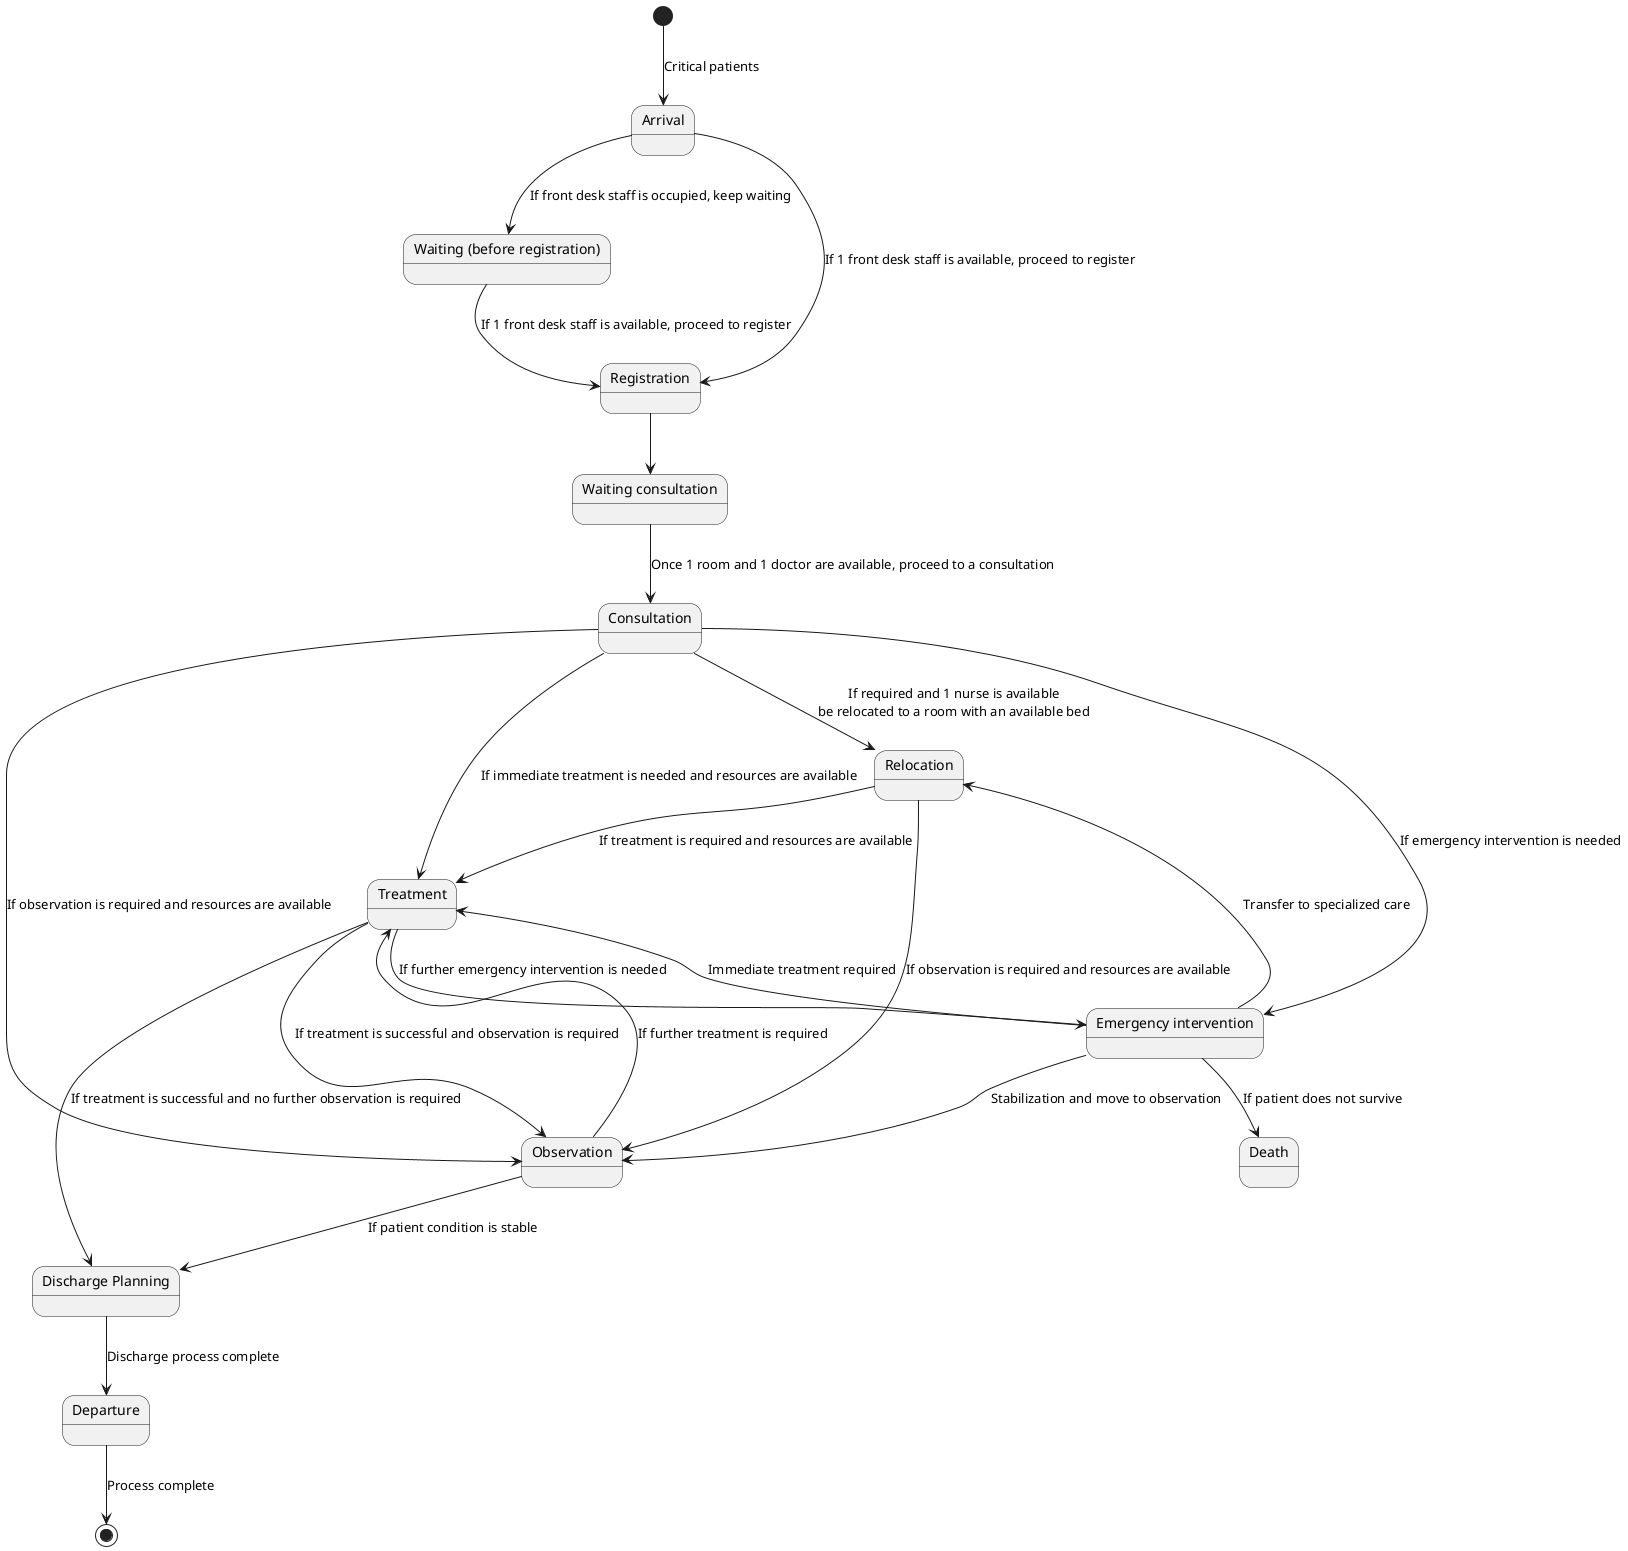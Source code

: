 @startuml

state Arrival
state WaitingBeforeRegistration as "Waiting (before registration)"
state Registration
state WaitingConsultation as "Waiting consultation"
state Consultation
state Relocation
state Treatment
state Observation
state DischargePlanning as "Discharge Planning"
state Departure
state EmergencyIntervention as "Emergency intervention"
state Death

[*] --> Arrival : Critical patients
Arrival --> WaitingBeforeRegistration : If front desk staff is occupied, keep waiting
WaitingBeforeRegistration --> Registration : If 1 front desk staff is available, proceed to register
Arrival --> Registration : If 1 front desk staff is available, proceed to register
Registration --> WaitingConsultation
WaitingConsultation --> Consultation : Once 1 room and 1 doctor are available, proceed to a consultation
Consultation --> Relocation : If required and 1 nurse is available\nbe relocated to a room with an available bed
Consultation --> Treatment : If immediate treatment is needed and resources are available
Consultation --> Observation : If observation is required and resources are available
Consultation --> EmergencyIntervention : If emergency intervention is needed

Relocation --> Treatment : If treatment is required and resources are available
Relocation --> Observation : If observation is required and resources are available

Treatment --> Observation : If treatment is successful and observation is required
Treatment --> DischargePlanning : If treatment is successful and no further observation is required
Treatment --> EmergencyIntervention : If further emergency intervention is needed

Observation --> DischargePlanning : If patient condition is stable
Observation --> Treatment : If further treatment is required

DischargePlanning --> Departure : Discharge process complete

EmergencyIntervention --> Observation : Stabilization and move to observation
EmergencyIntervention --> Treatment : Immediate treatment required
EmergencyIntervention --> Relocation : Transfer to specialized care
EmergencyIntervention --> Death : If patient does not survive

Departure --> [*] : Process complete

@enduml
